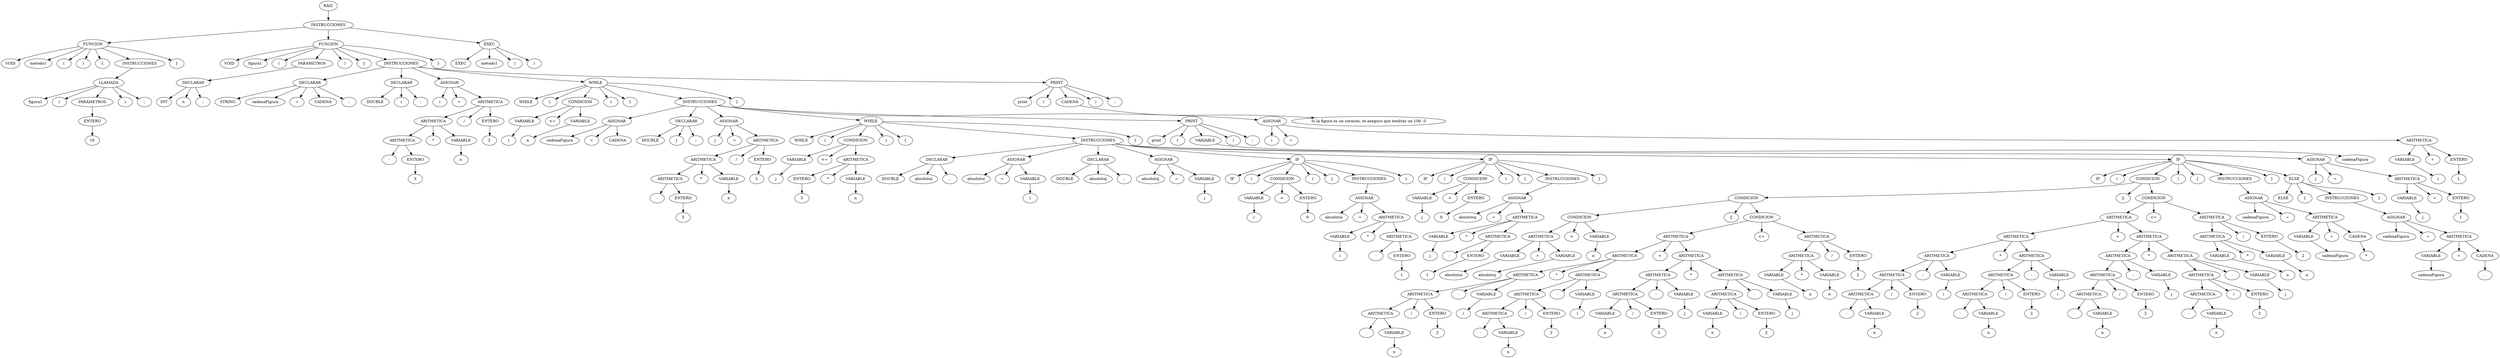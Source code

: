 digraph {
n0[label="RAIZ"];
n1[label="INSTRUCCIONES"];
n0->n1;
n2[label="FUNCION"];
n1->n2;
n3[label="VOID"];
n2->n3;
n4[label="metodo1"];
n2->n4;
n5[label="("];
n2->n5;
n6[label=")"];
n2->n6;
n7[label="{"];
n2->n7;
n8[label="INSTRUCCIONES"];
n2->n8;
n9[label="LLAMADA"];
n8->n9;
n10[label="figura1"];
n9->n10;
n11[label="("];
n9->n11;
n12[label="PARAMETROS"];
n9->n12;
n13[label="ENTERO"];
n12->n13;
n14[label="10"];
n13->n14;
n15[label=")"];
n9->n15;
n16[label=";"];
n9->n16;
n17[label="}"];
n2->n17;
n18[label="FUNCION"];
n1->n18;
n19[label="VOID"];
n18->n19;
n20[label="figura1"];
n18->n20;
n21[label="("];
n18->n21;
n22[label="PARAMETROS"];
n18->n22;
n23[label="DECLARAR"];
n22->n23;
n24[label="INT"];
n23->n24;
n25[label="n"];
n23->n25;
n26[label=";"];
n23->n26;
n27[label=")"];
n18->n27;
n28[label="{"];
n18->n28;
n29[label="INSTRUCCIONES"];
n18->n29;
n30[label="DECLARAR"];
n29->n30;
n31[label="STRING"];
n30->n31;
n32[label="cadenaFigura"];
n30->n32;
n33[label="="];
n30->n33;
n34[label="CADENA"];
n30->n34;
n35[label=";"];
n30->n35;
n36[label="DECLARAR"];
n29->n36;
n37[label="DOUBLE"];
n36->n37;
n38[label="i"];
n36->n38;
n39[label=";"];
n36->n39;
n40[label="ASIGNAR"];
n29->n40;
n41[label="i"];
n40->n41;
n42[label="="];
n40->n42;
n43[label="ARITMETICA"];
n40->n43;
n44[label="ARITMETICA"];
n43->n44;
n45[label="ARITMETICA"];
n44->n45;
n46[label="-"];
n45->n46;
n47[label="ENTERO"];
n45->n47;
n48[label="3"];
n47->n48;
n49[label="*"];
n44->n49;
n50[label="VARIABLE"];
n44->n50;
n51[label="n"];
n50->n51;
n52[label="/"];
n43->n52;
n53[label="ENTERO"];
n43->n53;
n54[label="2"];
n53->n54;
n55[label="WHILE"];
n29->n55;
n56[label="WHILE"];
n55->n56;
n57[label="("];
n55->n57;
n58[label="CONDICION"];
n55->n58;
n59[label="VARIABLE"];
n58->n59;
n60[label="i"];
n59->n60;
n61[label="<="];
n58->n61;
n62[label="VARIABLE"];
n58->n62;
n63[label="n"];
n62->n63;
n64[label=")"];
n55->n64;
n65[label="{"];
n55->n65;
n66[label="INSTRUCCIONES"];
n55->n66;
n67[label="ASIGNAR"];
n66->n67;
n68[label="cadenaFigura"];
n67->n68;
n69[label="="];
n67->n69;
n70[label="CADENA"];
n67->n70;
n71[label="DECLARAR"];
n66->n71;
n72[label="DOUBLE"];
n71->n72;
n73[label="j"];
n71->n73;
n74[label=";"];
n71->n74;
n75[label="ASIGNAR"];
n66->n75;
n76[label="j"];
n75->n76;
n77[label="="];
n75->n77;
n78[label="ARITMETICA"];
n75->n78;
n79[label="ARITMETICA"];
n78->n79;
n80[label="ARITMETICA"];
n79->n80;
n81[label="-"];
n80->n81;
n82[label="ENTERO"];
n80->n82;
n83[label="3"];
n82->n83;
n84[label="*"];
n79->n84;
n85[label="VARIABLE"];
n79->n85;
n86[label="n"];
n85->n86;
n87[label="/"];
n78->n87;
n88[label="ENTERO"];
n78->n88;
n89[label="2"];
n88->n89;
n90[label="WHILE"];
n66->n90;
n91[label="WHILE"];
n90->n91;
n92[label="("];
n90->n92;
n93[label="CONDICION"];
n90->n93;
n94[label="VARIABLE"];
n93->n94;
n95[label="j"];
n94->n95;
n96[label="<="];
n93->n96;
n97[label="ARITMETICA"];
n93->n97;
n98[label="ENTERO"];
n97->n98;
n99[label="3"];
n98->n99;
n100[label="*"];
n97->n100;
n101[label="VARIABLE"];
n97->n101;
n102[label="n"];
n101->n102;
n103[label=")"];
n90->n103;
n104[label="{"];
n90->n104;
n105[label="INSTRUCCIONES"];
n90->n105;
n106[label="DECLARAR"];
n105->n106;
n107[label="DOUBLE"];
n106->n107;
n108[label="absolutoi"];
n106->n108;
n109[label=";"];
n106->n109;
n110[label="ASIGNAR"];
n105->n110;
n111[label="absolutoi"];
n110->n111;
n112[label="="];
n110->n112;
n113[label="VARIABLE"];
n110->n113;
n114[label="i"];
n113->n114;
n115[label="DECLARAR"];
n105->n115;
n116[label="DOUBLE"];
n115->n116;
n117[label="absolutoj"];
n115->n117;
n118[label=";"];
n115->n118;
n119[label="ASIGNAR"];
n105->n119;
n120[label="absolutoj"];
n119->n120;
n121[label="="];
n119->n121;
n122[label="VARIABLE"];
n119->n122;
n123[label="j"];
n122->n123;
n124[label="IF"];
n105->n124;
n125[label="IF"];
n124->n125;
n126[label="("];
n124->n126;
n127[label="CONDICION"];
n124->n127;
n128[label="VARIABLE"];
n127->n128;
n129[label="i"];
n128->n129;
n130[label="<"];
n127->n130;
n131[label="ENTERO"];
n127->n131;
n132[label="0"];
n131->n132;
n133[label=")"];
n124->n133;
n134[label="{"];
n124->n134;
n135[label="INSTRUCCIONES"];
n124->n135;
n136[label="ASIGNAR"];
n135->n136;
n137[label="absolutoi"];
n136->n137;
n138[label="="];
n136->n138;
n139[label="ARITMETICA"];
n136->n139;
n140[label="VARIABLE"];
n139->n140;
n141[label="i"];
n140->n141;
n142[label="*"];
n139->n142;
n143[label="ARITMETICA"];
n139->n143;
n144[label="-"];
n143->n144;
n145[label="ENTERO"];
n143->n145;
n146[label="1"];
n145->n146;
n147[label="}"];
n124->n147;
n148[label="IF"];
n105->n148;
n149[label="IF"];
n148->n149;
n150[label="("];
n148->n150;
n151[label="CONDICION"];
n148->n151;
n152[label="VARIABLE"];
n151->n152;
n153[label="j"];
n152->n153;
n154[label="<"];
n151->n154;
n155[label="ENTERO"];
n151->n155;
n156[label="0"];
n155->n156;
n157[label=")"];
n148->n157;
n158[label="{"];
n148->n158;
n159[label="INSTRUCCIONES"];
n148->n159;
n160[label="ASIGNAR"];
n159->n160;
n161[label="absolutoj"];
n160->n161;
n162[label="="];
n160->n162;
n163[label="ARITMETICA"];
n160->n163;
n164[label="VARIABLE"];
n163->n164;
n165[label="j"];
n164->n165;
n166[label="*"];
n163->n166;
n167[label="ARITMETICA"];
n163->n167;
n168[label="-"];
n167->n168;
n169[label="ENTERO"];
n167->n169;
n170[label="1"];
n169->n170;
n171[label="}"];
n148->n171;
n172[label="IF"];
n105->n172;
n173[label="IF"];
n172->n173;
n174[label="("];
n172->n174;
n175[label="CONDICION"];
n172->n175;
n176[label="CONDICION"];
n175->n176;
n177[label="CONDICION"];
n176->n177;
n178[label="ARITMETICA"];
n177->n178;
n179[label="VARIABLE"];
n178->n179;
n180[label="absolutoi"];
n179->n180;
n181[label="+"];
n178->n181;
n182[label="VARIABLE"];
n178->n182;
n183[label="absolutoj"];
n182->n183;
n184[label="<"];
n177->n184;
n185[label="VARIABLE"];
n177->n185;
n186[label="n"];
n185->n186;
n187[label="||"];
n176->n187;
n188[label="CONDICION"];
n176->n188;
n189[label="ARITMETICA"];
n188->n189;
n190[label="ARITMETICA"];
n189->n190;
n191[label="ARITMETICA"];
n190->n191;
n192[label="ARITMETICA"];
n191->n192;
n193[label="ARITMETICA"];
n192->n193;
n194[label="-"];
n193->n194;
n195[label="VARIABLE"];
n193->n195;
n196[label="n"];
n195->n196;
n197[label="/"];
n192->n197;
n198[label="ENTERO"];
n192->n198;
n199[label="2"];
n198->n199;
n200[label="-"];
n191->n200;
n201[label="VARIABLE"];
n191->n201;
n202[label="i"];
n201->n202;
n203[label="*"];
n190->n203;
n204[label="ARITMETICA"];
n190->n204;
n205[label="ARITMETICA"];
n204->n205;
n206[label="ARITMETICA"];
n205->n206;
n207[label="-"];
n206->n207;
n208[label="VARIABLE"];
n206->n208;
n209[label="n"];
n208->n209;
n210[label="/"];
n205->n210;
n211[label="ENTERO"];
n205->n211;
n212[label="2"];
n211->n212;
n213[label="-"];
n204->n213;
n214[label="VARIABLE"];
n204->n214;
n215[label="i"];
n214->n215;
n216[label="+"];
n189->n216;
n217[label="ARITMETICA"];
n189->n217;
n218[label="ARITMETICA"];
n217->n218;
n219[label="ARITMETICA"];
n218->n219;
n220[label="VARIABLE"];
n219->n220;
n221[label="n"];
n220->n221;
n222[label="/"];
n219->n222;
n223[label="ENTERO"];
n219->n223;
n224[label="2"];
n223->n224;
n225[label="-"];
n218->n225;
n226[label="VARIABLE"];
n218->n226;
n227[label="j"];
n226->n227;
n228[label="*"];
n217->n228;
n229[label="ARITMETICA"];
n217->n229;
n230[label="ARITMETICA"];
n229->n230;
n231[label="VARIABLE"];
n230->n231;
n232[label="n"];
n231->n232;
n233[label="/"];
n230->n233;
n234[label="ENTERO"];
n230->n234;
n235[label="2"];
n234->n235;
n236[label="-"];
n229->n236;
n237[label="VARIABLE"];
n229->n237;
n238[label="j"];
n237->n238;
n239[label="<="];
n188->n239;
n240[label="ARITMETICA"];
n188->n240;
n241[label="ARITMETICA"];
n240->n241;
n242[label="VARIABLE"];
n241->n242;
n243[label="n"];
n242->n243;
n244[label="*"];
n241->n244;
n245[label="VARIABLE"];
n241->n245;
n246[label="n"];
n245->n246;
n247[label="/"];
n240->n247;
n248[label="ENTERO"];
n240->n248;
n249[label="2"];
n248->n249;
n250[label="||"];
n175->n250;
n251[label="CONDICION"];
n175->n251;
n252[label="ARITMETICA"];
n251->n252;
n253[label="ARITMETICA"];
n252->n253;
n254[label="ARITMETICA"];
n253->n254;
n255[label="ARITMETICA"];
n254->n255;
n256[label="ARITMETICA"];
n255->n256;
n257[label="-"];
n256->n257;
n258[label="VARIABLE"];
n256->n258;
n259[label="n"];
n258->n259;
n260[label="/"];
n255->n260;
n261[label="ENTERO"];
n255->n261;
n262[label="2"];
n261->n262;
n263[label="-"];
n254->n263;
n264[label="VARIABLE"];
n254->n264;
n265[label="i"];
n264->n265;
n266[label="*"];
n253->n266;
n267[label="ARITMETICA"];
n253->n267;
n268[label="ARITMETICA"];
n267->n268;
n269[label="ARITMETICA"];
n268->n269;
n270[label="-"];
n269->n270;
n271[label="VARIABLE"];
n269->n271;
n272[label="n"];
n271->n272;
n273[label="/"];
n268->n273;
n274[label="ENTERO"];
n268->n274;
n275[label="2"];
n274->n275;
n276[label="-"];
n267->n276;
n277[label="VARIABLE"];
n267->n277;
n278[label="i"];
n277->n278;
n279[label="+"];
n252->n279;
n280[label="ARITMETICA"];
n252->n280;
n281[label="ARITMETICA"];
n280->n281;
n282[label="ARITMETICA"];
n281->n282;
n283[label="ARITMETICA"];
n282->n283;
n284[label="-"];
n283->n284;
n285[label="VARIABLE"];
n283->n285;
n286[label="n"];
n285->n286;
n287[label="/"];
n282->n287;
n288[label="ENTERO"];
n282->n288;
n289[label="2"];
n288->n289;
n290[label="-"];
n281->n290;
n291[label="VARIABLE"];
n281->n291;
n292[label="j"];
n291->n292;
n293[label="*"];
n280->n293;
n294[label="ARITMETICA"];
n280->n294;
n295[label="ARITMETICA"];
n294->n295;
n296[label="ARITMETICA"];
n295->n296;
n297[label="-"];
n296->n297;
n298[label="VARIABLE"];
n296->n298;
n299[label="n"];
n298->n299;
n300[label="/"];
n295->n300;
n301[label="ENTERO"];
n295->n301;
n302[label="2"];
n301->n302;
n303[label="-"];
n294->n303;
n304[label="VARIABLE"];
n294->n304;
n305[label="j"];
n304->n305;
n306[label="<="];
n251->n306;
n307[label="ARITMETICA"];
n251->n307;
n308[label="ARITMETICA"];
n307->n308;
n309[label="VARIABLE"];
n308->n309;
n310[label="n"];
n309->n310;
n311[label="*"];
n308->n311;
n312[label="VARIABLE"];
n308->n312;
n313[label="n"];
n312->n313;
n314[label="/"];
n307->n314;
n315[label="ENTERO"];
n307->n315;
n316[label="2"];
n315->n316;
n317[label=")"];
n172->n317;
n318[label="{"];
n172->n318;
n319[label="INSTRUCCIONES"];
n172->n319;
n320[label="ASIGNAR"];
n319->n320;
n321[label="cadenaFigura"];
n320->n321;
n322[label="="];
n320->n322;
n323[label="ARITMETICA"];
n320->n323;
n324[label="VARIABLE"];
n323->n324;
n325[label="cadenaFigura"];
n324->n325;
n326[label="+"];
n323->n326;
n327[label="CADENA"];
n323->n327;
n328[label="* "];
n327->n328;
n329[label="}"];
n172->n329;
n330[label="ELSE"];
n172->n330;
n331[label="ELSE"];
n330->n331;
n332[label="{"];
n330->n332;
n333[label="INSTRUCCIONES"];
n330->n333;
n334[label="ASIGNAR"];
n333->n334;
n335[label="cadenaFigura"];
n334->n335;
n336[label="="];
n334->n336;
n337[label="ARITMETICA"];
n334->n337;
n338[label="VARIABLE"];
n337->n338;
n339[label="cadenaFigura"];
n338->n339;
n340[label="+"];
n337->n340;
n341[label="CADENA"];
n337->n341;
n342[label=". "];
n341->n342;
n343[label="}"];
n330->n343;
n344[label="ASIGNAR"];
n105->n344;
n345[label="j"];
n344->n345;
n346[label="="];
n344->n346;
n347[label="ARITMETICA"];
n344->n347;
n348[label="VARIABLE"];
n347->n348;
n349[label="j"];
n348->n349;
n350[label="+"];
n347->n350;
n351[label="ENTERO"];
n347->n351;
n352[label="1"];
n351->n352;
n353[label="}"];
n90->n353;
n354[label="PRINT"];
n66->n354;
n355[label="print"];
n354->n355;
n356[label="("];
n354->n356;
n357[label="VARIABLE"];
n354->n357;
n358[label="cadenaFigura"];
n357->n358;
n359[label=")"];
n354->n359;
n360[label=";"];
n354->n360;
n361[label="ASIGNAR"];
n66->n361;
n362[label="i"];
n361->n362;
n363[label="="];
n361->n363;
n364[label="ARITMETICA"];
n361->n364;
n365[label="VARIABLE"];
n364->n365;
n366[label="i"];
n365->n366;
n367[label="+"];
n364->n367;
n368[label="ENTERO"];
n364->n368;
n369[label="1"];
n368->n369;
n370[label="}"];
n55->n370;
n371[label="PRINT"];
n29->n371;
n372[label="print"];
n371->n372;
n373[label="("];
n371->n373;
n374[label="CADENA"];
n371->n374;
n375[label="Si la figura es un corazón, te aseguro que tendrás un 100 :3"];
n374->n375;
n376[label=")"];
n371->n376;
n377[label=";"];
n371->n377;
n378[label="}"];
n18->n378;
n379[label="EXEC"];
n1->n379;
n380[label="EXEC"];
n379->n380;
n381[label="metodo1"];
n379->n381;
n382[label="("];
n379->n382;
n383[label=")"];
n379->n383;
}
